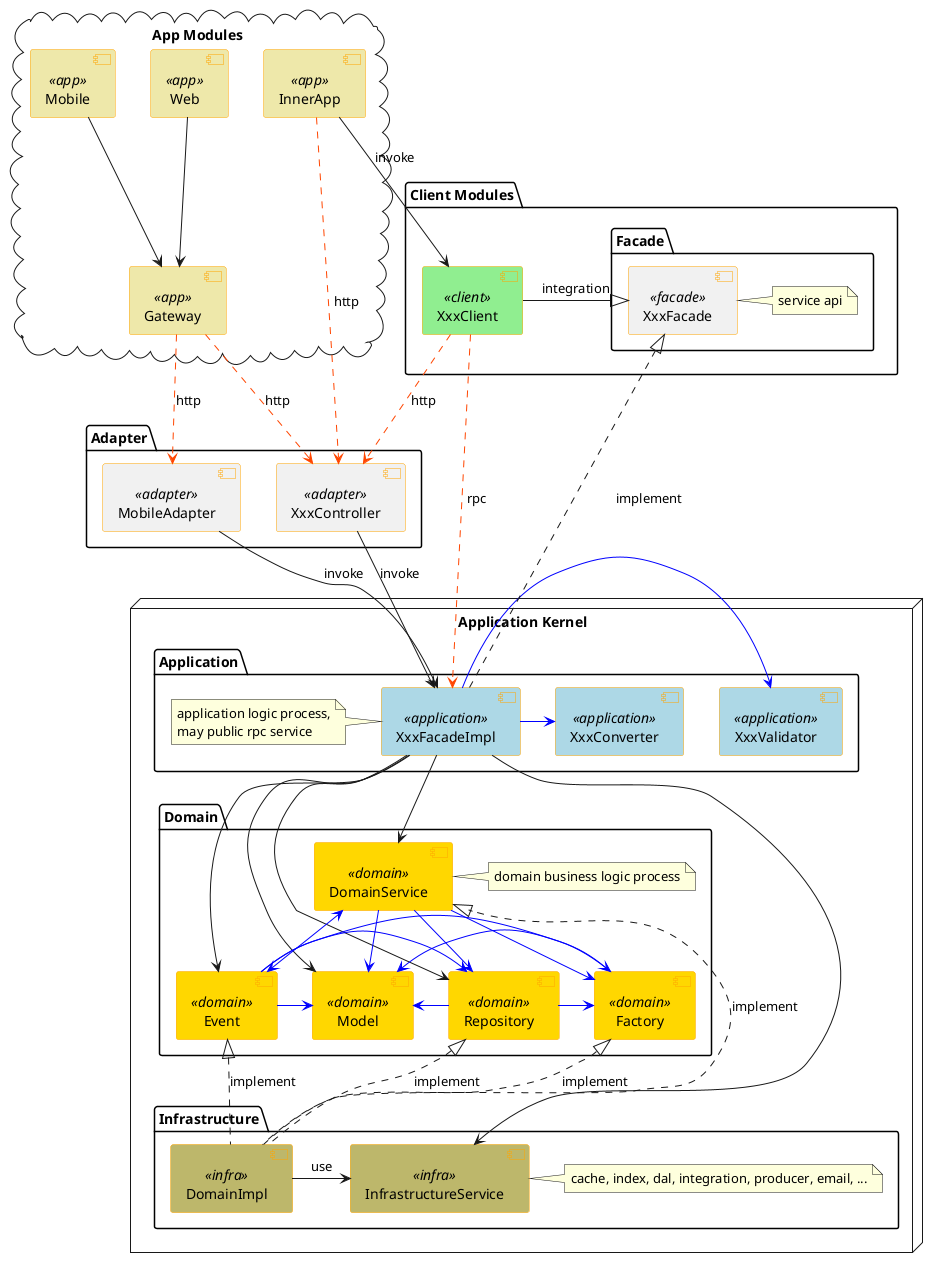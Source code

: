 @startuml ddd-component
cloud "App Modules" {
    [Web] <<app>>
    [Mobile] <<app>>
    [Gateway] <<app>>
    [InnerApp] <<app>>
    Web -down-> Gateway
    Mobile -down-> Gateway
}
package "Client Modules" {
    component XxxClient <<client>>
    package "Facade" {
        component XxxFacade <<facade>>
        note right of XxxFacade: service api
    }
    XxxClient -left-|> XxxFacade: integration
}
package "Adapter" {
    component XxxController <<adapter>>
    component MobileAdapter <<adapter>>
}
node "Application Kernel"{
    package "Application" {
        component XxxFacadeImpl <<application>>
        note left of XxxFacadeImpl
        application logic process,
        may public rpc service
        end note
        component XxxConverter <<application>>
        component XxxValidator <<application>>
    }
    package "Domain" {
        component Model <<domain>>
        component Event <<domain>>
        component Factory <<domain>>
        component Repository <<domain>>
        component DomainService <<domain>>
        note right of DomainService: domain business logic process
    }
    package "Infrastructure" {
        component InfrastructureService <<infra>>
        note right of InfrastructureService
            cache, index, dal, integration, producer, email, ...
        end note
        component DomainImpl<<infra>>
    }
}

skinparam component {
    borderColor orange
    ' backgroundColor gold
    backgroundColor<<app>> PaleGoldenRod
    backgroundColor<<client>> LightGreen
    ' backgroundColor<<adapter>> LightGreen
    ' backgroundColor<<facade>> LightGreen
    backgroundColor<<application>> LightBlue
    backgroundColor<<domain>> Gold
    backgroundColor<<infra>> DarkKhaki
    ' backgroundColor<<bootstrap>> GreenYellow
}

InnerApp -> XxxClient: invoke
InnerApp .[#OrangeRed].> XxxController: http

XxxClient .[#OrangeRed].> XxxController: http
XxxClient .[#OrangeRed].> XxxFacadeImpl: rpc

Gateway .[#OrangeRed].> XxxController: http
Gateway .[#OrangeRed].> MobileAdapter: http

XxxController -down-> XxxFacadeImpl: invoke
MobileAdapter -down-> XxxFacadeImpl: invoke

XxxFacadeImpl -[#Blue]> XxxValidator
XxxFacadeImpl -[#Blue]> XxxConverter
XxxFacadeImpl ..|> XxxFacade: implement
XxxFacadeImpl -down-> Model
XxxFacadeImpl -down-> Event
XxxFacadeImpl -down-> Repository
XxxFacadeImpl -down-> DomainService
XxxFacadeImpl -down-> InfrastructureService

DomainService -[#Blue]> Model
DomainService -[#Blue]> Repository
DomainService -[#Blue]> Factory
DomainService <-[#Blue]-> Event
Event -[#Blue]> Model
Event -[#Blue]> Repository
Event -[#Blue]> Factory
Factory -[#Blue]> Model
Repository -[#Blue]> Model
Repository -[#Blue]> Factory

DomainImpl .up.|> Event: implement
DomainImpl .up.|> Repository: implement
DomainImpl .up.|> Factory: implement
DomainImpl .up.|> DomainService: implement
DomainImpl -right-> InfrastructureService: use
@enduml